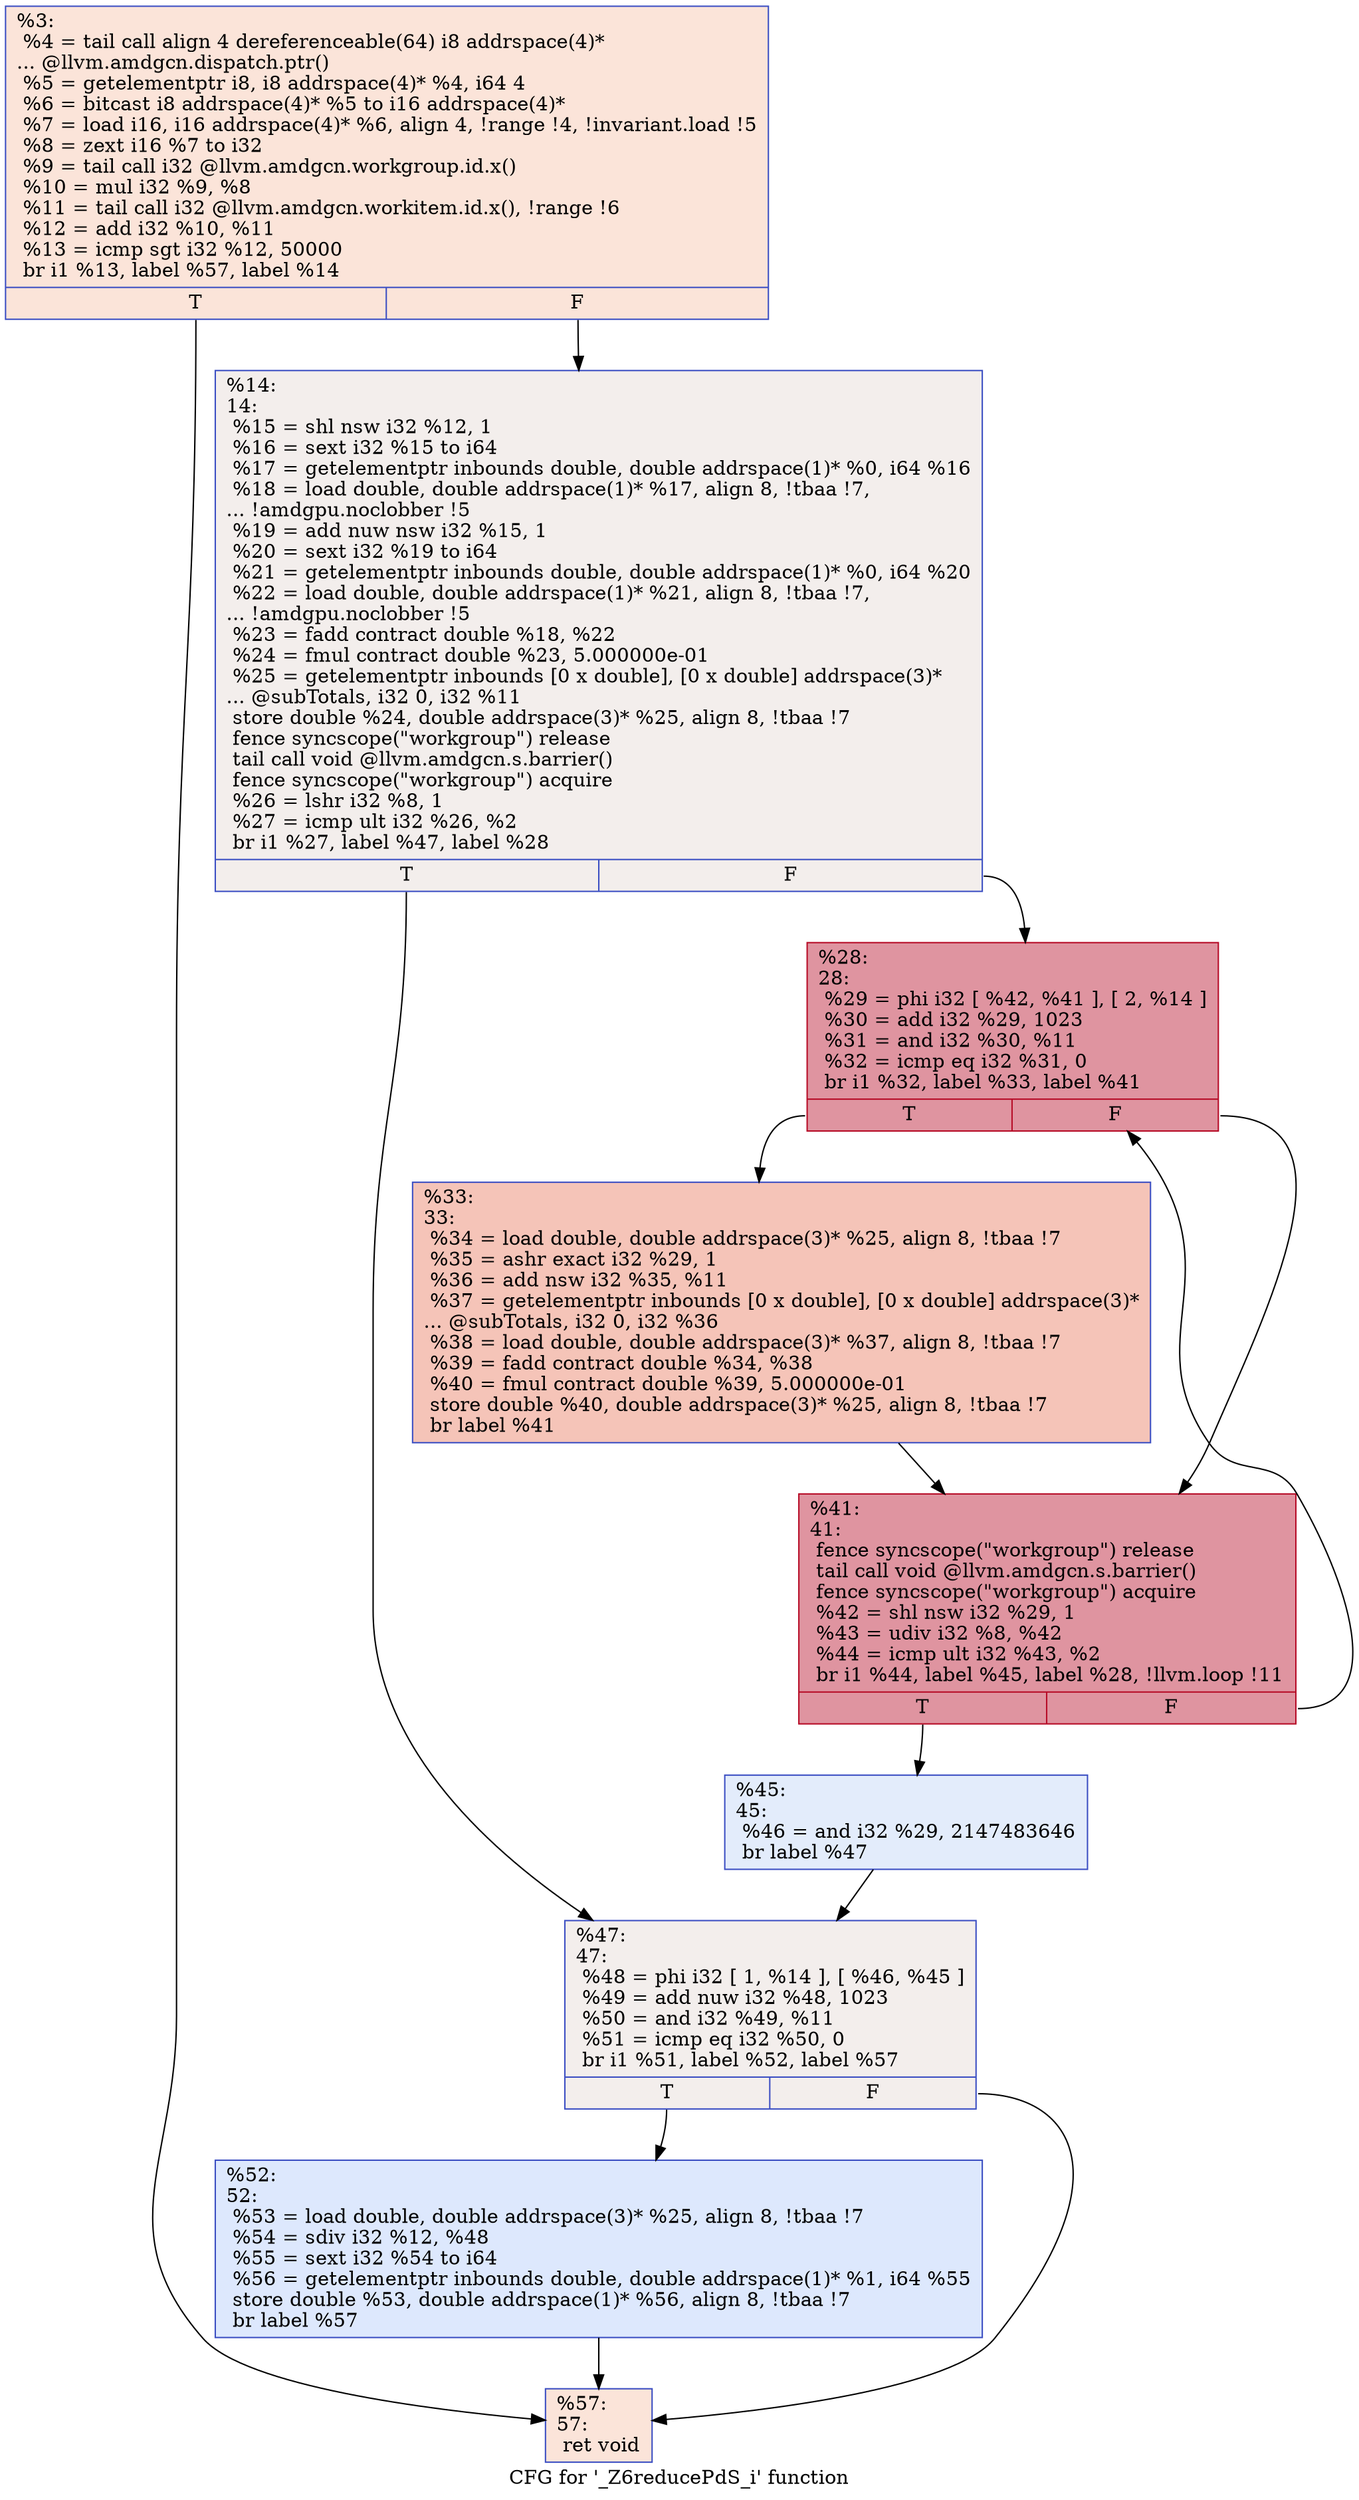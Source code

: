 digraph "CFG for '_Z6reducePdS_i' function" {
	label="CFG for '_Z6reducePdS_i' function";

	Node0x48b7050 [shape=record,color="#3d50c3ff", style=filled, fillcolor="#f5c1a970",label="{%3:\l  %4 = tail call align 4 dereferenceable(64) i8 addrspace(4)*\l... @llvm.amdgcn.dispatch.ptr()\l  %5 = getelementptr i8, i8 addrspace(4)* %4, i64 4\l  %6 = bitcast i8 addrspace(4)* %5 to i16 addrspace(4)*\l  %7 = load i16, i16 addrspace(4)* %6, align 4, !range !4, !invariant.load !5\l  %8 = zext i16 %7 to i32\l  %9 = tail call i32 @llvm.amdgcn.workgroup.id.x()\l  %10 = mul i32 %9, %8\l  %11 = tail call i32 @llvm.amdgcn.workitem.id.x(), !range !6\l  %12 = add i32 %10, %11\l  %13 = icmp sgt i32 %12, 50000\l  br i1 %13, label %57, label %14\l|{<s0>T|<s1>F}}"];
	Node0x48b7050:s0 -> Node0x48b8f60;
	Node0x48b7050:s1 -> Node0x48b8ff0;
	Node0x48b8ff0 [shape=record,color="#3d50c3ff", style=filled, fillcolor="#e3d9d370",label="{%14:\l14:                                               \l  %15 = shl nsw i32 %12, 1\l  %16 = sext i32 %15 to i64\l  %17 = getelementptr inbounds double, double addrspace(1)* %0, i64 %16\l  %18 = load double, double addrspace(1)* %17, align 8, !tbaa !7,\l... !amdgpu.noclobber !5\l  %19 = add nuw nsw i32 %15, 1\l  %20 = sext i32 %19 to i64\l  %21 = getelementptr inbounds double, double addrspace(1)* %0, i64 %20\l  %22 = load double, double addrspace(1)* %21, align 8, !tbaa !7,\l... !amdgpu.noclobber !5\l  %23 = fadd contract double %18, %22\l  %24 = fmul contract double %23, 5.000000e-01\l  %25 = getelementptr inbounds [0 x double], [0 x double] addrspace(3)*\l... @subTotals, i32 0, i32 %11\l  store double %24, double addrspace(3)* %25, align 8, !tbaa !7\l  fence syncscope(\"workgroup\") release\l  tail call void @llvm.amdgcn.s.barrier()\l  fence syncscope(\"workgroup\") acquire\l  %26 = lshr i32 %8, 1\l  %27 = icmp ult i32 %26, %2\l  br i1 %27, label %47, label %28\l|{<s0>T|<s1>F}}"];
	Node0x48b8ff0:s0 -> Node0x48bb520;
	Node0x48b8ff0:s1 -> Node0x48bb5b0;
	Node0x48bb5b0 [shape=record,color="#b70d28ff", style=filled, fillcolor="#b70d2870",label="{%28:\l28:                                               \l  %29 = phi i32 [ %42, %41 ], [ 2, %14 ]\l  %30 = add i32 %29, 1023\l  %31 = and i32 %30, %11\l  %32 = icmp eq i32 %31, 0\l  br i1 %32, label %33, label %41\l|{<s0>T|<s1>F}}"];
	Node0x48bb5b0:s0 -> Node0x48b9260;
	Node0x48bb5b0:s1 -> Node0x48bb6f0;
	Node0x48b9260 [shape=record,color="#3d50c3ff", style=filled, fillcolor="#e97a5f70",label="{%33:\l33:                                               \l  %34 = load double, double addrspace(3)* %25, align 8, !tbaa !7\l  %35 = ashr exact i32 %29, 1\l  %36 = add nsw i32 %35, %11\l  %37 = getelementptr inbounds [0 x double], [0 x double] addrspace(3)*\l... @subTotals, i32 0, i32 %36\l  %38 = load double, double addrspace(3)* %37, align 8, !tbaa !7\l  %39 = fadd contract double %34, %38\l  %40 = fmul contract double %39, 5.000000e-01\l  store double %40, double addrspace(3)* %25, align 8, !tbaa !7\l  br label %41\l}"];
	Node0x48b9260 -> Node0x48bb6f0;
	Node0x48bb6f0 [shape=record,color="#b70d28ff", style=filled, fillcolor="#b70d2870",label="{%41:\l41:                                               \l  fence syncscope(\"workgroup\") release\l  tail call void @llvm.amdgcn.s.barrier()\l  fence syncscope(\"workgroup\") acquire\l  %42 = shl nsw i32 %29, 1\l  %43 = udiv i32 %8, %42\l  %44 = icmp ult i32 %43, %2\l  br i1 %44, label %45, label %28, !llvm.loop !11\l|{<s0>T|<s1>F}}"];
	Node0x48bb6f0:s0 -> Node0x48bc4c0;
	Node0x48bb6f0:s1 -> Node0x48bb5b0;
	Node0x48bc4c0 [shape=record,color="#3d50c3ff", style=filled, fillcolor="#bfd3f670",label="{%45:\l45:                                               \l  %46 = and i32 %29, 2147483646\l  br label %47\l}"];
	Node0x48bc4c0 -> Node0x48bb520;
	Node0x48bb520 [shape=record,color="#3d50c3ff", style=filled, fillcolor="#e3d9d370",label="{%47:\l47:                                               \l  %48 = phi i32 [ 1, %14 ], [ %46, %45 ]\l  %49 = add nuw i32 %48, 1023\l  %50 = and i32 %49, %11\l  %51 = icmp eq i32 %50, 0\l  br i1 %51, label %52, label %57\l|{<s0>T|<s1>F}}"];
	Node0x48bb520:s0 -> Node0x48bca20;
	Node0x48bb520:s1 -> Node0x48b8f60;
	Node0x48bca20 [shape=record,color="#3d50c3ff", style=filled, fillcolor="#b2ccfb70",label="{%52:\l52:                                               \l  %53 = load double, double addrspace(3)* %25, align 8, !tbaa !7\l  %54 = sdiv i32 %12, %48\l  %55 = sext i32 %54 to i64\l  %56 = getelementptr inbounds double, double addrspace(1)* %1, i64 %55\l  store double %53, double addrspace(1)* %56, align 8, !tbaa !7\l  br label %57\l}"];
	Node0x48bca20 -> Node0x48b8f60;
	Node0x48b8f60 [shape=record,color="#3d50c3ff", style=filled, fillcolor="#f5c1a970",label="{%57:\l57:                                               \l  ret void\l}"];
}
